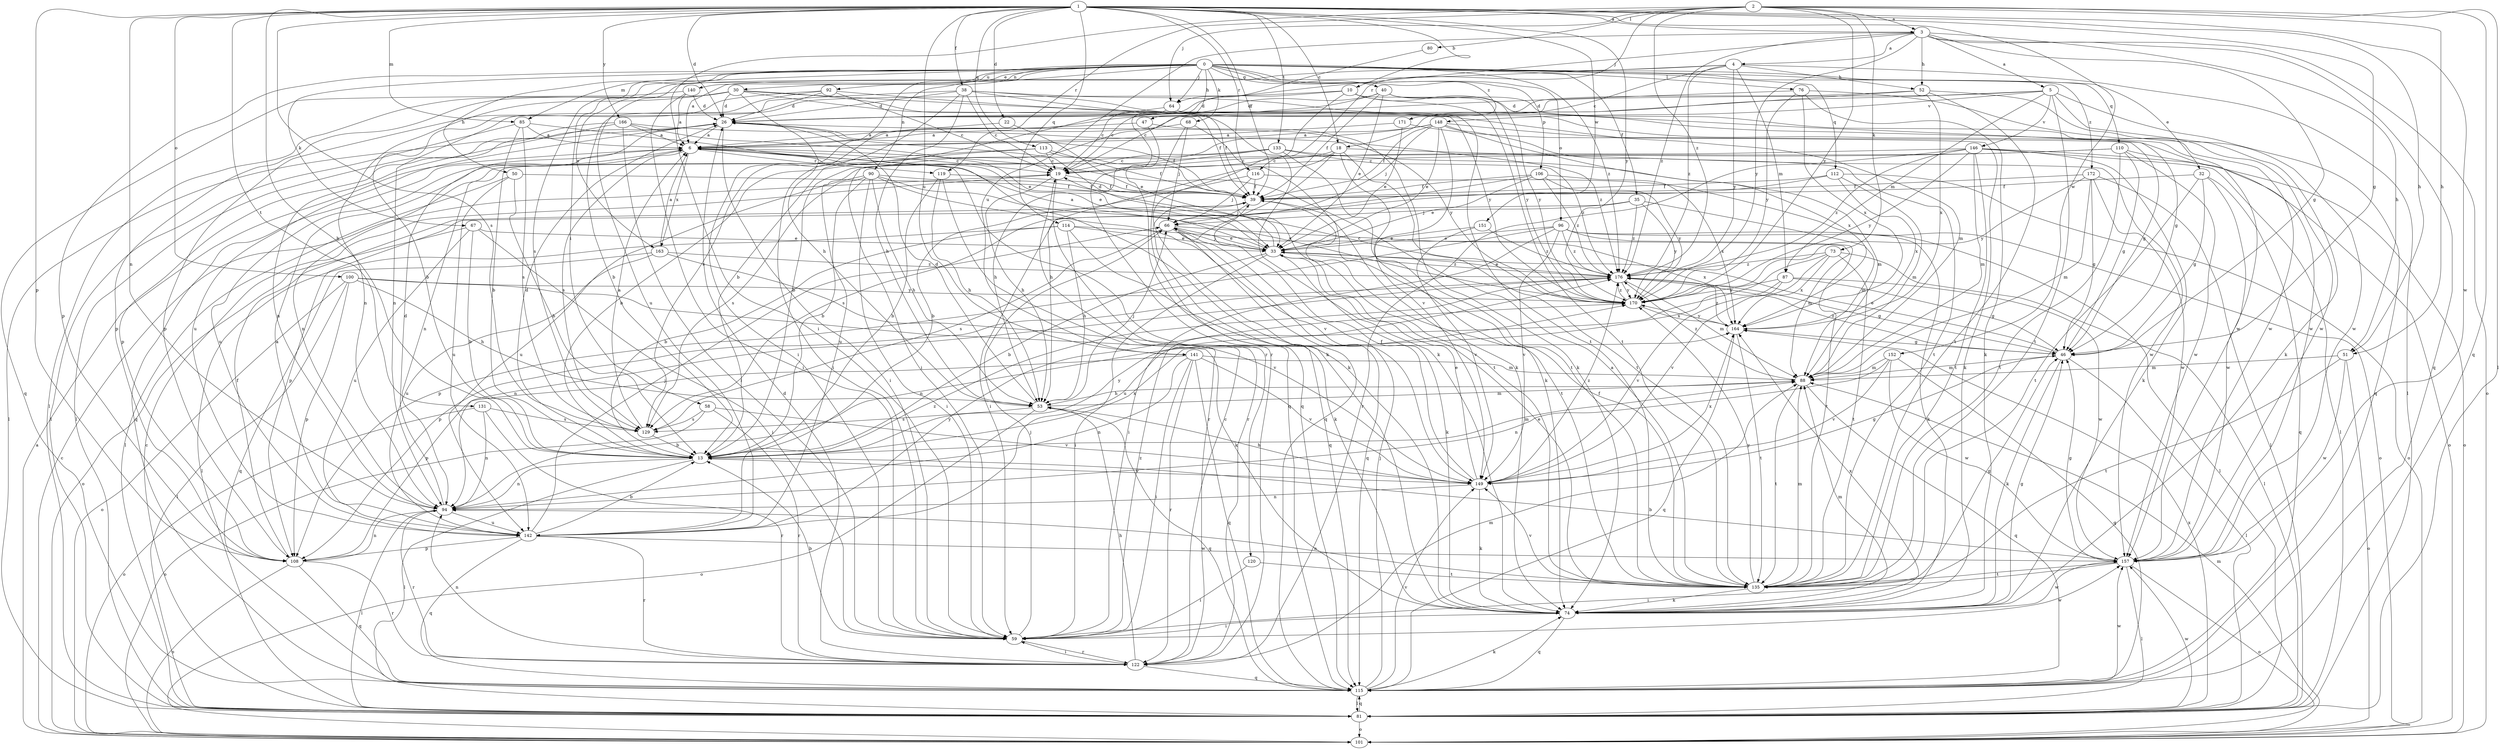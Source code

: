 strict digraph  {
0;
1;
2;
3;
4;
5;
6;
10;
13;
18;
19;
22;
26;
30;
32;
33;
35;
38;
39;
40;
46;
47;
50;
51;
52;
53;
58;
59;
64;
66;
67;
68;
73;
74;
76;
80;
81;
85;
87;
88;
90;
92;
94;
96;
100;
101;
106;
108;
110;
112;
113;
114;
115;
116;
119;
120;
122;
129;
131;
133;
135;
140;
141;
142;
146;
148;
149;
151;
152;
157;
163;
164;
166;
170;
171;
172;
176;
0 -> 30  [label=e];
0 -> 32  [label=e];
0 -> 35  [label=f];
0 -> 40  [label=g];
0 -> 47  [label=h];
0 -> 50  [label=h];
0 -> 58  [label=i];
0 -> 59  [label=i];
0 -> 64  [label=j];
0 -> 67  [label=k];
0 -> 68  [label=k];
0 -> 76  [label=l];
0 -> 85  [label=m];
0 -> 90  [label=n];
0 -> 92  [label=n];
0 -> 96  [label=o];
0 -> 106  [label=p];
0 -> 108  [label=p];
0 -> 110  [label=q];
0 -> 112  [label=q];
0 -> 129  [label=s];
0 -> 140  [label=u];
0 -> 163  [label=x];
0 -> 171  [label=z];
0 -> 172  [label=z];
0 -> 176  [label=z];
1 -> 3  [label=a];
1 -> 10  [label=b];
1 -> 13  [label=b];
1 -> 18  [label=c];
1 -> 22  [label=d];
1 -> 26  [label=d];
1 -> 38  [label=f];
1 -> 39  [label=f];
1 -> 46  [label=g];
1 -> 51  [label=h];
1 -> 85  [label=m];
1 -> 94  [label=n];
1 -> 100  [label=o];
1 -> 108  [label=p];
1 -> 113  [label=q];
1 -> 114  [label=q];
1 -> 116  [label=r];
1 -> 129  [label=s];
1 -> 131  [label=t];
1 -> 133  [label=t];
1 -> 141  [label=u];
1 -> 151  [label=w];
1 -> 152  [label=w];
1 -> 157  [label=w];
1 -> 166  [label=y];
1 -> 170  [label=y];
2 -> 3  [label=a];
2 -> 51  [label=h];
2 -> 59  [label=i];
2 -> 64  [label=j];
2 -> 73  [label=k];
2 -> 80  [label=l];
2 -> 81  [label=l];
2 -> 115  [label=q];
2 -> 116  [label=r];
2 -> 119  [label=r];
2 -> 170  [label=y];
2 -> 176  [label=z];
3 -> 4  [label=a];
3 -> 5  [label=a];
3 -> 46  [label=g];
3 -> 51  [label=h];
3 -> 52  [label=h];
3 -> 64  [label=j];
3 -> 101  [label=o];
3 -> 115  [label=q];
3 -> 141  [label=u];
3 -> 170  [label=y];
3 -> 176  [label=z];
4 -> 6  [label=a];
4 -> 18  [label=c];
4 -> 52  [label=h];
4 -> 81  [label=l];
4 -> 87  [label=m];
4 -> 142  [label=u];
4 -> 170  [label=y];
4 -> 176  [label=z];
5 -> 59  [label=i];
5 -> 74  [label=k];
5 -> 87  [label=m];
5 -> 115  [label=q];
5 -> 129  [label=s];
5 -> 135  [label=t];
5 -> 146  [label=v];
5 -> 148  [label=v];
6 -> 19  [label=c];
6 -> 33  [label=e];
6 -> 115  [label=q];
6 -> 119  [label=r];
6 -> 120  [label=r];
6 -> 129  [label=s];
6 -> 142  [label=u];
6 -> 163  [label=x];
10 -> 26  [label=d];
10 -> 46  [label=g];
10 -> 74  [label=k];
10 -> 94  [label=n];
10 -> 135  [label=t];
10 -> 170  [label=y];
13 -> 26  [label=d];
13 -> 81  [label=l];
13 -> 88  [label=m];
13 -> 94  [label=n];
13 -> 149  [label=v];
13 -> 164  [label=x];
13 -> 170  [label=y];
18 -> 19  [label=c];
18 -> 53  [label=h];
18 -> 74  [label=k];
18 -> 115  [label=q];
18 -> 135  [label=t];
18 -> 157  [label=w];
19 -> 39  [label=f];
19 -> 53  [label=h];
19 -> 122  [label=r];
22 -> 6  [label=a];
22 -> 33  [label=e];
26 -> 6  [label=a];
26 -> 39  [label=f];
26 -> 59  [label=i];
26 -> 81  [label=l];
26 -> 108  [label=p];
26 -> 142  [label=u];
26 -> 170  [label=y];
30 -> 26  [label=d];
30 -> 39  [label=f];
30 -> 53  [label=h];
30 -> 74  [label=k];
30 -> 81  [label=l];
30 -> 88  [label=m];
30 -> 94  [label=n];
30 -> 108  [label=p];
32 -> 39  [label=f];
32 -> 46  [label=g];
32 -> 115  [label=q];
32 -> 135  [label=t];
32 -> 157  [label=w];
33 -> 6  [label=a];
33 -> 13  [label=b];
33 -> 26  [label=d];
33 -> 59  [label=i];
33 -> 66  [label=j];
33 -> 74  [label=k];
33 -> 176  [label=z];
35 -> 66  [label=j];
35 -> 88  [label=m];
35 -> 108  [label=p];
35 -> 170  [label=y];
35 -> 176  [label=z];
38 -> 13  [label=b];
38 -> 19  [label=c];
38 -> 26  [label=d];
38 -> 39  [label=f];
38 -> 53  [label=h];
38 -> 59  [label=i];
38 -> 135  [label=t];
38 -> 157  [label=w];
39 -> 66  [label=j];
39 -> 115  [label=q];
39 -> 135  [label=t];
40 -> 19  [label=c];
40 -> 26  [label=d];
40 -> 33  [label=e];
40 -> 39  [label=f];
40 -> 157  [label=w];
40 -> 170  [label=y];
46 -> 33  [label=e];
46 -> 74  [label=k];
46 -> 81  [label=l];
46 -> 88  [label=m];
46 -> 176  [label=z];
47 -> 6  [label=a];
47 -> 74  [label=k];
47 -> 115  [label=q];
50 -> 13  [label=b];
50 -> 39  [label=f];
50 -> 81  [label=l];
50 -> 142  [label=u];
51 -> 88  [label=m];
51 -> 101  [label=o];
51 -> 135  [label=t];
51 -> 157  [label=w];
52 -> 19  [label=c];
52 -> 26  [label=d];
52 -> 135  [label=t];
52 -> 157  [label=w];
52 -> 164  [label=x];
53 -> 26  [label=d];
53 -> 66  [label=j];
53 -> 88  [label=m];
53 -> 101  [label=o];
53 -> 115  [label=q];
53 -> 129  [label=s];
58 -> 101  [label=o];
58 -> 122  [label=r];
58 -> 129  [label=s];
58 -> 149  [label=v];
59 -> 13  [label=b];
59 -> 66  [label=j];
59 -> 122  [label=r];
59 -> 157  [label=w];
59 -> 176  [label=z];
64 -> 13  [label=b];
64 -> 19  [label=c];
64 -> 157  [label=w];
66 -> 33  [label=e];
66 -> 115  [label=q];
66 -> 129  [label=s];
66 -> 164  [label=x];
67 -> 13  [label=b];
67 -> 33  [label=e];
67 -> 59  [label=i];
67 -> 101  [label=o];
67 -> 142  [label=u];
68 -> 6  [label=a];
68 -> 66  [label=j];
68 -> 74  [label=k];
68 -> 115  [label=q];
73 -> 81  [label=l];
73 -> 135  [label=t];
73 -> 142  [label=u];
73 -> 149  [label=v];
73 -> 164  [label=x];
73 -> 176  [label=z];
74 -> 46  [label=g];
74 -> 59  [label=i];
74 -> 88  [label=m];
74 -> 115  [label=q];
74 -> 157  [label=w];
74 -> 164  [label=x];
76 -> 26  [label=d];
76 -> 74  [label=k];
76 -> 157  [label=w];
76 -> 164  [label=x];
76 -> 170  [label=y];
80 -> 122  [label=r];
81 -> 19  [label=c];
81 -> 101  [label=o];
81 -> 115  [label=q];
81 -> 157  [label=w];
81 -> 164  [label=x];
85 -> 6  [label=a];
85 -> 13  [label=b];
85 -> 74  [label=k];
85 -> 81  [label=l];
85 -> 129  [label=s];
87 -> 46  [label=g];
87 -> 94  [label=n];
87 -> 149  [label=v];
87 -> 157  [label=w];
87 -> 170  [label=y];
88 -> 53  [label=h];
88 -> 115  [label=q];
88 -> 135  [label=t];
88 -> 176  [label=z];
90 -> 13  [label=b];
90 -> 39  [label=f];
90 -> 53  [label=h];
90 -> 59  [label=i];
90 -> 129  [label=s];
90 -> 142  [label=u];
90 -> 149  [label=v];
90 -> 170  [label=y];
92 -> 13  [label=b];
92 -> 19  [label=c];
92 -> 26  [label=d];
92 -> 108  [label=p];
92 -> 170  [label=y];
94 -> 26  [label=d];
94 -> 81  [label=l];
94 -> 122  [label=r];
94 -> 142  [label=u];
96 -> 33  [label=e];
96 -> 59  [label=i];
96 -> 74  [label=k];
96 -> 81  [label=l];
96 -> 108  [label=p];
96 -> 135  [label=t];
96 -> 149  [label=v];
96 -> 176  [label=z];
100 -> 53  [label=h];
100 -> 74  [label=k];
100 -> 81  [label=l];
100 -> 101  [label=o];
100 -> 108  [label=p];
100 -> 170  [label=y];
101 -> 6  [label=a];
101 -> 19  [label=c];
101 -> 88  [label=m];
106 -> 33  [label=e];
106 -> 39  [label=f];
106 -> 59  [label=i];
106 -> 164  [label=x];
106 -> 170  [label=y];
106 -> 176  [label=z];
108 -> 39  [label=f];
108 -> 94  [label=n];
108 -> 101  [label=o];
108 -> 115  [label=q];
108 -> 122  [label=r];
110 -> 19  [label=c];
110 -> 46  [label=g];
110 -> 101  [label=o];
110 -> 135  [label=t];
110 -> 142  [label=u];
110 -> 157  [label=w];
112 -> 39  [label=f];
112 -> 88  [label=m];
112 -> 101  [label=o];
112 -> 129  [label=s];
112 -> 164  [label=x];
113 -> 13  [label=b];
113 -> 19  [label=c];
113 -> 39  [label=f];
113 -> 94  [label=n];
113 -> 135  [label=t];
114 -> 13  [label=b];
114 -> 33  [label=e];
114 -> 53  [label=h];
114 -> 74  [label=k];
114 -> 81  [label=l];
114 -> 88  [label=m];
115 -> 66  [label=j];
115 -> 74  [label=k];
115 -> 81  [label=l];
115 -> 149  [label=v];
115 -> 157  [label=w];
116 -> 13  [label=b];
116 -> 39  [label=f];
116 -> 66  [label=j];
116 -> 101  [label=o];
119 -> 13  [label=b];
119 -> 39  [label=f];
119 -> 53  [label=h];
119 -> 122  [label=r];
120 -> 59  [label=i];
120 -> 135  [label=t];
122 -> 19  [label=c];
122 -> 26  [label=d];
122 -> 53  [label=h];
122 -> 59  [label=i];
122 -> 88  [label=m];
122 -> 94  [label=n];
122 -> 115  [label=q];
129 -> 6  [label=a];
129 -> 13  [label=b];
131 -> 94  [label=n];
131 -> 101  [label=o];
131 -> 122  [label=r];
131 -> 129  [label=s];
133 -> 19  [label=c];
133 -> 53  [label=h];
133 -> 88  [label=m];
133 -> 94  [label=n];
133 -> 135  [label=t];
133 -> 176  [label=z];
135 -> 6  [label=a];
135 -> 33  [label=e];
135 -> 39  [label=f];
135 -> 46  [label=g];
135 -> 74  [label=k];
135 -> 88  [label=m];
135 -> 94  [label=n];
135 -> 149  [label=v];
135 -> 170  [label=y];
140 -> 6  [label=a];
140 -> 26  [label=d];
140 -> 59  [label=i];
140 -> 115  [label=q];
141 -> 59  [label=i];
141 -> 88  [label=m];
141 -> 94  [label=n];
141 -> 108  [label=p];
141 -> 115  [label=q];
141 -> 122  [label=r];
141 -> 149  [label=v];
142 -> 6  [label=a];
142 -> 13  [label=b];
142 -> 66  [label=j];
142 -> 108  [label=p];
142 -> 115  [label=q];
142 -> 122  [label=r];
142 -> 157  [label=w];
142 -> 170  [label=y];
142 -> 176  [label=z];
146 -> 19  [label=c];
146 -> 74  [label=k];
146 -> 81  [label=l];
146 -> 88  [label=m];
146 -> 101  [label=o];
146 -> 122  [label=r];
146 -> 135  [label=t];
146 -> 170  [label=y];
146 -> 176  [label=z];
148 -> 6  [label=a];
148 -> 13  [label=b];
148 -> 33  [label=e];
148 -> 39  [label=f];
148 -> 46  [label=g];
148 -> 66  [label=j];
148 -> 135  [label=t];
148 -> 149  [label=v];
148 -> 164  [label=x];
149 -> 33  [label=e];
149 -> 39  [label=f];
149 -> 46  [label=g];
149 -> 53  [label=h];
149 -> 74  [label=k];
149 -> 94  [label=n];
149 -> 164  [label=x];
149 -> 176  [label=z];
151 -> 33  [label=e];
151 -> 149  [label=v];
151 -> 176  [label=z];
152 -> 88  [label=m];
152 -> 94  [label=n];
152 -> 115  [label=q];
152 -> 149  [label=v];
152 -> 157  [label=w];
157 -> 13  [label=b];
157 -> 46  [label=g];
157 -> 59  [label=i];
157 -> 81  [label=l];
157 -> 101  [label=o];
157 -> 135  [label=t];
163 -> 6  [label=a];
163 -> 115  [label=q];
163 -> 142  [label=u];
163 -> 149  [label=v];
163 -> 176  [label=z];
164 -> 46  [label=g];
164 -> 115  [label=q];
164 -> 135  [label=t];
164 -> 170  [label=y];
164 -> 176  [label=z];
166 -> 6  [label=a];
166 -> 33  [label=e];
166 -> 59  [label=i];
166 -> 81  [label=l];
166 -> 94  [label=n];
166 -> 176  [label=z];
170 -> 19  [label=c];
170 -> 164  [label=x];
170 -> 176  [label=z];
171 -> 6  [label=a];
171 -> 33  [label=e];
171 -> 74  [label=k];
172 -> 39  [label=f];
172 -> 46  [label=g];
172 -> 81  [label=l];
172 -> 88  [label=m];
172 -> 157  [label=w];
172 -> 170  [label=y];
176 -> 33  [label=e];
176 -> 46  [label=g];
176 -> 88  [label=m];
176 -> 94  [label=n];
176 -> 108  [label=p];
176 -> 170  [label=y];
}
